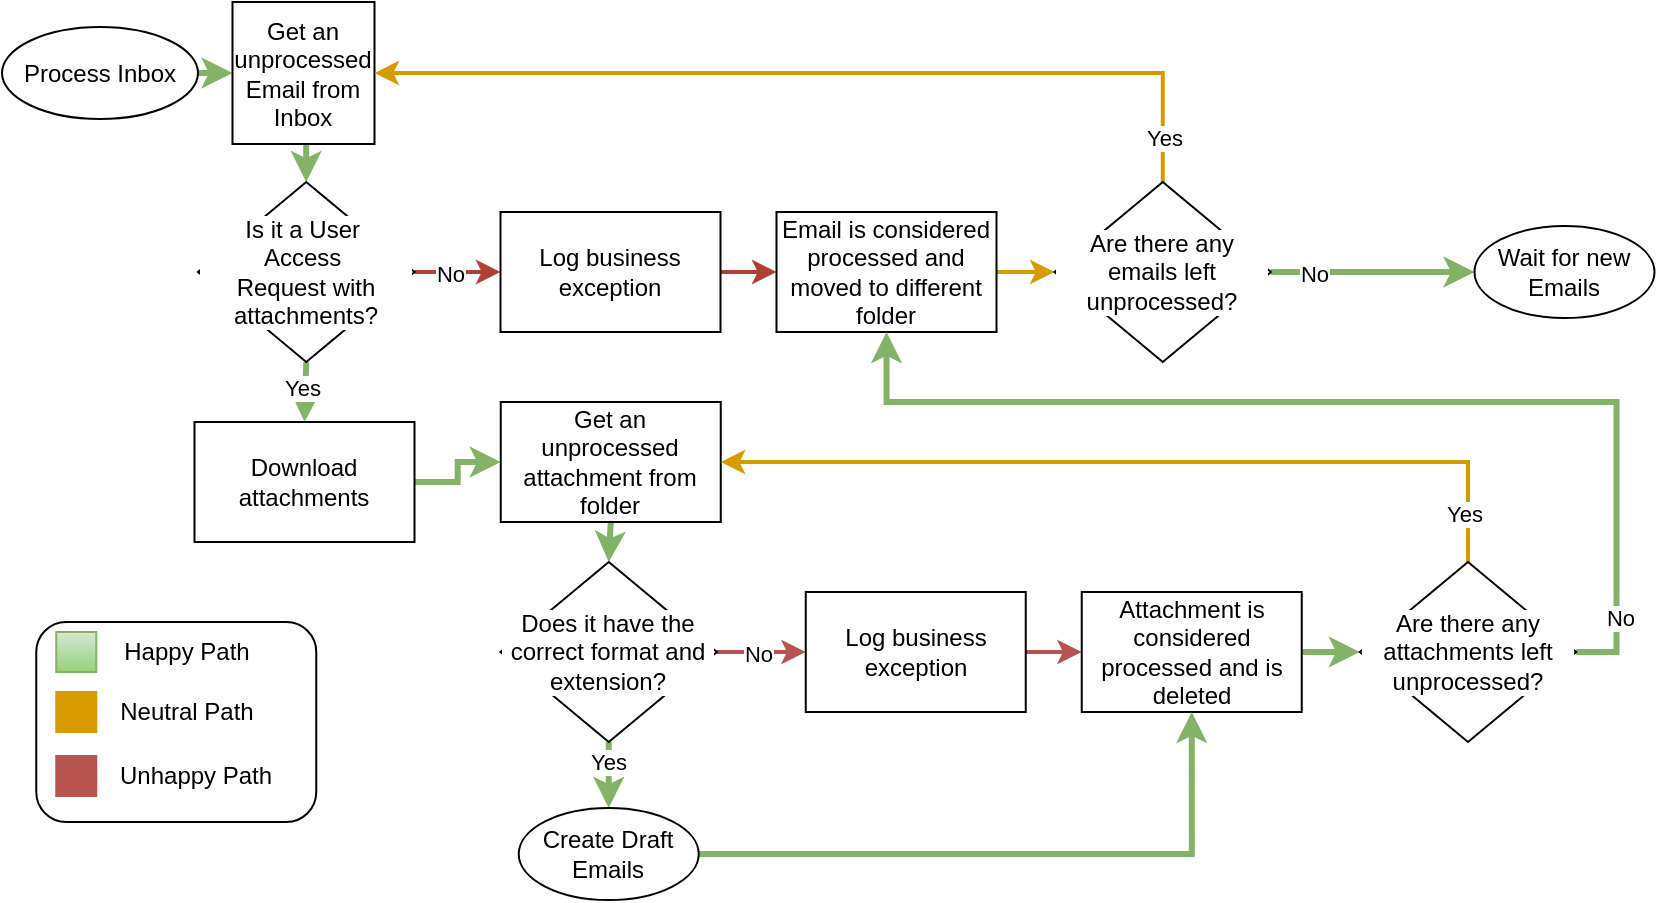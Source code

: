 <mxfile version="24.0.7" type="device">
  <diagram name="Page-1" id="0TSQYhWZiU3ZCPUQ66B-">
    <mxGraphModel dx="1426" dy="793" grid="1" gridSize="10" guides="1" tooltips="1" connect="1" arrows="1" fold="1" page="1" pageScale="1" pageWidth="850" pageHeight="1100" math="0" shadow="0">
      <root>
        <mxCell id="0" />
        <mxCell id="1" parent="0" />
        <mxCell id="BjvIwWfCL7ftc54---Ka-65" style="edgeStyle=orthogonalEdgeStyle;rounded=0;orthogonalLoop=1;jettySize=auto;html=1;exitX=1;exitY=0.5;exitDx=0;exitDy=0;entryX=0;entryY=0.5;entryDx=0;entryDy=0;fillColor=#d5e8d4;strokeColor=#82b366;strokeWidth=3;" edge="1" parent="1" source="BjvIwWfCL7ftc54---Ka-8" target="BjvIwWfCL7ftc54---Ka-21">
          <mxGeometry relative="1" as="geometry" />
        </mxCell>
        <mxCell id="BjvIwWfCL7ftc54---Ka-8" value="Process Inbox" style="ellipse;whiteSpace=wrap;html=1;" vertex="1" parent="1">
          <mxGeometry x="12" y="22.5" width="98" height="46" as="geometry" />
        </mxCell>
        <mxCell id="BjvIwWfCL7ftc54---Ka-24" style="edgeStyle=orthogonalEdgeStyle;rounded=0;orthogonalLoop=1;jettySize=auto;html=1;exitX=0.5;exitY=1;exitDx=0;exitDy=0;entryX=0.5;entryY=0;entryDx=0;entryDy=0;fillColor=#d5e8d4;strokeColor=#82b366;strokeWidth=3;" edge="1" parent="1" source="BjvIwWfCL7ftc54---Ka-21" target="BjvIwWfCL7ftc54---Ka-23">
          <mxGeometry relative="1" as="geometry" />
        </mxCell>
        <mxCell id="BjvIwWfCL7ftc54---Ka-21" value="Get an unprocessed Email from Inbox" style="whiteSpace=wrap;html=1;aspect=fixed;" vertex="1" parent="1">
          <mxGeometry x="127.25" y="10" width="71" height="71" as="geometry" />
        </mxCell>
        <mxCell id="BjvIwWfCL7ftc54---Ka-30" value="" style="edgeStyle=orthogonalEdgeStyle;rounded=0;orthogonalLoop=1;jettySize=auto;html=1;fillColor=#fad9d5;strokeColor=#ae4132;strokeWidth=2;" edge="1" parent="1" source="BjvIwWfCL7ftc54---Ka-23" target="BjvIwWfCL7ftc54---Ka-25">
          <mxGeometry relative="1" as="geometry" />
        </mxCell>
        <mxCell id="BjvIwWfCL7ftc54---Ka-39" value="No" style="edgeLabel;html=1;align=center;verticalAlign=middle;resizable=0;points=[];" vertex="1" connectable="0" parent="BjvIwWfCL7ftc54---Ka-30">
          <mxGeometry x="-0.219" y="-1" relative="1" as="geometry">
            <mxPoint as="offset" />
          </mxGeometry>
        </mxCell>
        <mxCell id="BjvIwWfCL7ftc54---Ka-41" style="edgeStyle=orthogonalEdgeStyle;rounded=0;orthogonalLoop=1;jettySize=auto;html=1;exitX=0.5;exitY=1;exitDx=0;exitDy=0;entryX=0.5;entryY=0;entryDx=0;entryDy=0;fillColor=#d5e8d4;strokeColor=#82b366;strokeWidth=3;" edge="1" parent="1" source="BjvIwWfCL7ftc54---Ka-23" target="BjvIwWfCL7ftc54---Ka-40">
          <mxGeometry relative="1" as="geometry" />
        </mxCell>
        <mxCell id="BjvIwWfCL7ftc54---Ka-66" value="Yes" style="edgeLabel;html=1;align=center;verticalAlign=middle;resizable=0;points=[];" vertex="1" connectable="0" parent="BjvIwWfCL7ftc54---Ka-41">
          <mxGeometry x="-0.13" y="-2" relative="1" as="geometry">
            <mxPoint as="offset" />
          </mxGeometry>
        </mxCell>
        <mxCell id="BjvIwWfCL7ftc54---Ka-23" value="Is it a User&amp;nbsp;&lt;div&gt;Access&amp;nbsp;&lt;/div&gt;&lt;div&gt;Request with attachments?&lt;/div&gt;" style="rhombus;whiteSpace=wrap;html=1;labelBackgroundColor=default;labelBorderColor=none;" vertex="1" parent="1">
          <mxGeometry x="110" y="100" width="108.25" height="90" as="geometry" />
        </mxCell>
        <mxCell id="BjvIwWfCL7ftc54---Ka-31" value="" style="edgeStyle=orthogonalEdgeStyle;rounded=0;orthogonalLoop=1;jettySize=auto;html=1;fillColor=#fad9d5;strokeColor=#ae4132;strokeWidth=2;" edge="1" parent="1" source="BjvIwWfCL7ftc54---Ka-25" target="BjvIwWfCL7ftc54---Ka-26">
          <mxGeometry relative="1" as="geometry" />
        </mxCell>
        <mxCell id="BjvIwWfCL7ftc54---Ka-25" value="Log business exception" style="rounded=0;whiteSpace=wrap;html=1;" vertex="1" parent="1">
          <mxGeometry x="261.25" y="115" width="110" height="60" as="geometry" />
        </mxCell>
        <mxCell id="BjvIwWfCL7ftc54---Ka-32" value="" style="edgeStyle=orthogonalEdgeStyle;rounded=0;orthogonalLoop=1;jettySize=auto;html=1;fillColor=#ffcd28;gradientColor=#ffa500;strokeColor=#d79b00;strokeWidth=2;" edge="1" parent="1" source="BjvIwWfCL7ftc54---Ka-26" target="BjvIwWfCL7ftc54---Ka-28">
          <mxGeometry relative="1" as="geometry" />
        </mxCell>
        <mxCell id="BjvIwWfCL7ftc54---Ka-26" value="Email is considered processed and moved to different folder" style="rounded=0;whiteSpace=wrap;html=1;" vertex="1" parent="1">
          <mxGeometry x="399.25" y="115" width="110" height="60" as="geometry" />
        </mxCell>
        <mxCell id="BjvIwWfCL7ftc54---Ka-33" style="edgeStyle=orthogonalEdgeStyle;rounded=0;orthogonalLoop=1;jettySize=auto;html=1;exitX=0.5;exitY=0;exitDx=0;exitDy=0;entryX=1;entryY=0.5;entryDx=0;entryDy=0;fillColor=#ffcd28;gradientColor=#ffa500;strokeColor=#d79b00;strokeWidth=2;" edge="1" parent="1" source="BjvIwWfCL7ftc54---Ka-28" target="BjvIwWfCL7ftc54---Ka-21">
          <mxGeometry relative="1" as="geometry" />
        </mxCell>
        <mxCell id="BjvIwWfCL7ftc54---Ka-35" value="Yes" style="edgeLabel;html=1;align=center;verticalAlign=middle;resizable=0;points=[];" vertex="1" connectable="0" parent="BjvIwWfCL7ftc54---Ka-33">
          <mxGeometry x="-0.9" relative="1" as="geometry">
            <mxPoint as="offset" />
          </mxGeometry>
        </mxCell>
        <mxCell id="BjvIwWfCL7ftc54---Ka-37" style="edgeStyle=orthogonalEdgeStyle;rounded=0;orthogonalLoop=1;jettySize=auto;html=1;exitX=1;exitY=0.5;exitDx=0;exitDy=0;entryX=0;entryY=0.5;entryDx=0;entryDy=0;fillColor=#d5e8d4;strokeColor=#82b366;strokeWidth=3;" edge="1" parent="1" source="BjvIwWfCL7ftc54---Ka-28" target="BjvIwWfCL7ftc54---Ka-36">
          <mxGeometry relative="1" as="geometry" />
        </mxCell>
        <mxCell id="BjvIwWfCL7ftc54---Ka-38" value="No" style="edgeLabel;html=1;align=center;verticalAlign=middle;resizable=0;points=[];" vertex="1" connectable="0" parent="BjvIwWfCL7ftc54---Ka-37">
          <mxGeometry x="-0.576" y="-1" relative="1" as="geometry">
            <mxPoint as="offset" />
          </mxGeometry>
        </mxCell>
        <mxCell id="BjvIwWfCL7ftc54---Ka-28" value="Are there any emails left unprocessed?" style="rhombus;whiteSpace=wrap;html=1;labelBackgroundColor=default;labelBorderColor=none;" vertex="1" parent="1">
          <mxGeometry x="538.25" y="100" width="108.25" height="90" as="geometry" />
        </mxCell>
        <mxCell id="BjvIwWfCL7ftc54---Ka-36" value="Wait for new Emails" style="ellipse;whiteSpace=wrap;html=1;" vertex="1" parent="1">
          <mxGeometry x="748.25" y="122" width="90" height="46" as="geometry" />
        </mxCell>
        <mxCell id="BjvIwWfCL7ftc54---Ka-64" style="edgeStyle=orthogonalEdgeStyle;rounded=0;orthogonalLoop=1;jettySize=auto;html=1;exitX=1;exitY=0.5;exitDx=0;exitDy=0;entryX=0;entryY=0.5;entryDx=0;entryDy=0;fillColor=#d5e8d4;strokeColor=#82b366;strokeWidth=3;" edge="1" parent="1" source="BjvIwWfCL7ftc54---Ka-40" target="BjvIwWfCL7ftc54---Ka-44">
          <mxGeometry relative="1" as="geometry" />
        </mxCell>
        <mxCell id="BjvIwWfCL7ftc54---Ka-40" value="Download attachments" style="rounded=0;whiteSpace=wrap;html=1;" vertex="1" parent="1">
          <mxGeometry x="108.25" y="220" width="110" height="60" as="geometry" />
        </mxCell>
        <mxCell id="BjvIwWfCL7ftc54---Ka-50" style="edgeStyle=orthogonalEdgeStyle;rounded=0;orthogonalLoop=1;jettySize=auto;html=1;exitX=0.5;exitY=1;exitDx=0;exitDy=0;entryX=0.5;entryY=0;entryDx=0;entryDy=0;fillColor=#d5e8d4;strokeColor=#82b366;strokeWidth=3;" edge="1" parent="1" source="BjvIwWfCL7ftc54---Ka-44" target="BjvIwWfCL7ftc54---Ka-45">
          <mxGeometry relative="1" as="geometry" />
        </mxCell>
        <mxCell id="BjvIwWfCL7ftc54---Ka-44" value="Get an unprocessed attachment from folder" style="rounded=0;whiteSpace=wrap;html=1;" vertex="1" parent="1">
          <mxGeometry x="261.37" y="210" width="110" height="60" as="geometry" />
        </mxCell>
        <mxCell id="BjvIwWfCL7ftc54---Ka-49" value="" style="edgeStyle=orthogonalEdgeStyle;rounded=0;orthogonalLoop=1;jettySize=auto;html=1;fillColor=#f8cecc;gradientColor=#ea6b66;strokeColor=#b85450;strokeWidth=2;" edge="1" parent="1" source="BjvIwWfCL7ftc54---Ka-45" target="BjvIwWfCL7ftc54---Ka-46">
          <mxGeometry relative="1" as="geometry" />
        </mxCell>
        <mxCell id="BjvIwWfCL7ftc54---Ka-54" value="No" style="edgeLabel;html=1;align=center;verticalAlign=middle;resizable=0;points=[];" vertex="1" connectable="0" parent="BjvIwWfCL7ftc54---Ka-49">
          <mxGeometry x="-0.091" y="-1" relative="1" as="geometry">
            <mxPoint as="offset" />
          </mxGeometry>
        </mxCell>
        <mxCell id="BjvIwWfCL7ftc54---Ka-58" style="edgeStyle=orthogonalEdgeStyle;rounded=0;orthogonalLoop=1;jettySize=auto;html=1;exitX=0.5;exitY=1;exitDx=0;exitDy=0;entryX=0.5;entryY=0;entryDx=0;entryDy=0;fillColor=#d5e8d4;strokeColor=#82b366;strokeWidth=3;" edge="1" parent="1" source="BjvIwWfCL7ftc54---Ka-45" target="BjvIwWfCL7ftc54---Ka-62">
          <mxGeometry relative="1" as="geometry">
            <mxPoint x="316.37" y="410" as="targetPoint" />
          </mxGeometry>
        </mxCell>
        <mxCell id="BjvIwWfCL7ftc54---Ka-59" value="Yes" style="edgeLabel;html=1;align=center;verticalAlign=middle;resizable=0;points=[];" vertex="1" connectable="0" parent="BjvIwWfCL7ftc54---Ka-58">
          <mxGeometry x="-0.415" y="-1" relative="1" as="geometry">
            <mxPoint as="offset" />
          </mxGeometry>
        </mxCell>
        <mxCell id="BjvIwWfCL7ftc54---Ka-45" value="Does it have the correct format and extension?" style="rhombus;whiteSpace=wrap;html=1;labelBackgroundColor=default;labelBorderColor=none;" vertex="1" parent="1">
          <mxGeometry x="261.25" y="290" width="108.25" height="90" as="geometry" />
        </mxCell>
        <mxCell id="BjvIwWfCL7ftc54---Ka-48" value="" style="edgeStyle=orthogonalEdgeStyle;rounded=0;orthogonalLoop=1;jettySize=auto;html=1;fillColor=#f8cecc;gradientColor=#ea6b66;strokeColor=#b85450;strokeWidth=2;" edge="1" parent="1" source="BjvIwWfCL7ftc54---Ka-46" target="BjvIwWfCL7ftc54---Ka-47">
          <mxGeometry relative="1" as="geometry" />
        </mxCell>
        <mxCell id="BjvIwWfCL7ftc54---Ka-46" value="Log business exception" style="rounded=0;whiteSpace=wrap;html=1;" vertex="1" parent="1">
          <mxGeometry x="413.87" y="305" width="110" height="60" as="geometry" />
        </mxCell>
        <mxCell id="BjvIwWfCL7ftc54---Ka-55" value="" style="edgeStyle=orthogonalEdgeStyle;rounded=0;orthogonalLoop=1;jettySize=auto;html=1;fillColor=#d5e8d4;strokeColor=#82b366;strokeWidth=3;" edge="1" parent="1" source="BjvIwWfCL7ftc54---Ka-47" target="BjvIwWfCL7ftc54---Ka-51">
          <mxGeometry relative="1" as="geometry" />
        </mxCell>
        <mxCell id="BjvIwWfCL7ftc54---Ka-47" value="Attachment is considered processed and is deleted" style="rounded=0;whiteSpace=wrap;html=1;" vertex="1" parent="1">
          <mxGeometry x="551.87" y="305" width="110" height="60" as="geometry" />
        </mxCell>
        <mxCell id="BjvIwWfCL7ftc54---Ka-52" style="edgeStyle=orthogonalEdgeStyle;rounded=0;orthogonalLoop=1;jettySize=auto;html=1;exitX=0.5;exitY=0;exitDx=0;exitDy=0;entryX=1;entryY=0.5;entryDx=0;entryDy=0;fillColor=#ffcd28;strokeColor=#d79b00;strokeWidth=2;gradientColor=#ffa500;" edge="1" parent="1" source="BjvIwWfCL7ftc54---Ka-51" target="BjvIwWfCL7ftc54---Ka-44">
          <mxGeometry relative="1" as="geometry" />
        </mxCell>
        <mxCell id="BjvIwWfCL7ftc54---Ka-67" value="Yes" style="edgeLabel;html=1;align=center;verticalAlign=middle;resizable=0;points=[];" vertex="1" connectable="0" parent="BjvIwWfCL7ftc54---Ka-52">
          <mxGeometry x="-0.887" y="2" relative="1" as="geometry">
            <mxPoint as="offset" />
          </mxGeometry>
        </mxCell>
        <mxCell id="BjvIwWfCL7ftc54---Ka-53" style="edgeStyle=orthogonalEdgeStyle;rounded=0;orthogonalLoop=1;jettySize=auto;html=1;exitX=1;exitY=0.5;exitDx=0;exitDy=0;entryX=0.5;entryY=1;entryDx=0;entryDy=0;fillColor=#d5e8d4;gradientColor=#97d077;strokeColor=#82b366;strokeWidth=3;" edge="1" parent="1" source="BjvIwWfCL7ftc54---Ka-51" target="BjvIwWfCL7ftc54---Ka-26">
          <mxGeometry relative="1" as="geometry">
            <Array as="points">
              <mxPoint x="819.25" y="335" />
              <mxPoint x="819.25" y="210" />
              <mxPoint x="454.25" y="210" />
            </Array>
          </mxGeometry>
        </mxCell>
        <mxCell id="BjvIwWfCL7ftc54---Ka-68" value="No" style="edgeLabel;html=1;align=center;verticalAlign=middle;resizable=0;points=[];" vertex="1" connectable="0" parent="BjvIwWfCL7ftc54---Ka-53">
          <mxGeometry x="-0.864" y="-1" relative="1" as="geometry">
            <mxPoint as="offset" />
          </mxGeometry>
        </mxCell>
        <mxCell id="BjvIwWfCL7ftc54---Ka-51" value="Are there any attachments left unprocessed?" style="rhombus;whiteSpace=wrap;html=1;labelBackgroundColor=default;labelBorderColor=none;" vertex="1" parent="1">
          <mxGeometry x="690.87" y="290" width="108.25" height="90" as="geometry" />
        </mxCell>
        <mxCell id="BjvIwWfCL7ftc54---Ka-61" style="edgeStyle=orthogonalEdgeStyle;rounded=0;orthogonalLoop=1;jettySize=auto;html=1;exitX=1;exitY=0.5;exitDx=0;exitDy=0;entryX=0.5;entryY=1;entryDx=0;entryDy=0;fillColor=#d5e8d4;strokeColor=#82b366;strokeWidth=3;" edge="1" parent="1" source="BjvIwWfCL7ftc54---Ka-62" target="BjvIwWfCL7ftc54---Ka-47">
          <mxGeometry relative="1" as="geometry">
            <mxPoint x="376.37" y="440" as="sourcePoint" />
          </mxGeometry>
        </mxCell>
        <mxCell id="BjvIwWfCL7ftc54---Ka-62" value="Create Draft Emails" style="ellipse;whiteSpace=wrap;html=1;" vertex="1" parent="1">
          <mxGeometry x="270.37" y="413" width="90" height="46" as="geometry" />
        </mxCell>
        <mxCell id="BjvIwWfCL7ftc54---Ka-77" value="" style="rounded=1;whiteSpace=wrap;html=1;" vertex="1" parent="1">
          <mxGeometry x="29.13" y="320" width="140" height="100" as="geometry" />
        </mxCell>
        <mxCell id="BjvIwWfCL7ftc54---Ka-69" value="Happy Path" style="text;html=1;align=center;verticalAlign=middle;whiteSpace=wrap;rounded=0;" vertex="1" parent="1">
          <mxGeometry x="69.13" y="320" width="70.88" height="30" as="geometry" />
        </mxCell>
        <mxCell id="BjvIwWfCL7ftc54---Ka-70" value="Unhappy Path" style="text;html=1;align=left;verticalAlign=middle;whiteSpace=wrap;rounded=0;" vertex="1" parent="1">
          <mxGeometry x="69.13" y="382" width="90.88" height="30" as="geometry" />
        </mxCell>
        <mxCell id="BjvIwWfCL7ftc54---Ka-71" value="Neutral Path" style="text;html=1;align=center;verticalAlign=middle;whiteSpace=wrap;rounded=0;" vertex="1" parent="1">
          <mxGeometry x="69.13" y="350" width="70.88" height="30" as="geometry" />
        </mxCell>
        <mxCell id="BjvIwWfCL7ftc54---Ka-73" value="" style="whiteSpace=wrap;html=1;aspect=fixed;fillColor=#B85450;gradientColor=none;strokeColor=#b85450;" vertex="1" parent="1">
          <mxGeometry x="39.13" y="387" width="20" height="20" as="geometry" />
        </mxCell>
        <mxCell id="BjvIwWfCL7ftc54---Ka-74" value="" style="whiteSpace=wrap;html=1;aspect=fixed;fillColor=#D79B00;gradientColor=none;strokeColor=#d79b00;" vertex="1" parent="1">
          <mxGeometry x="39.13" y="355" width="20" height="20" as="geometry" />
        </mxCell>
        <mxCell id="BjvIwWfCL7ftc54---Ka-75" value="" style="whiteSpace=wrap;html=1;aspect=fixed;fillColor=#d5e8d4;gradientColor=#97d077;strokeColor=#82b366;" vertex="1" parent="1">
          <mxGeometry x="39.13" y="325" width="20" height="20" as="geometry" />
        </mxCell>
      </root>
    </mxGraphModel>
  </diagram>
</mxfile>
